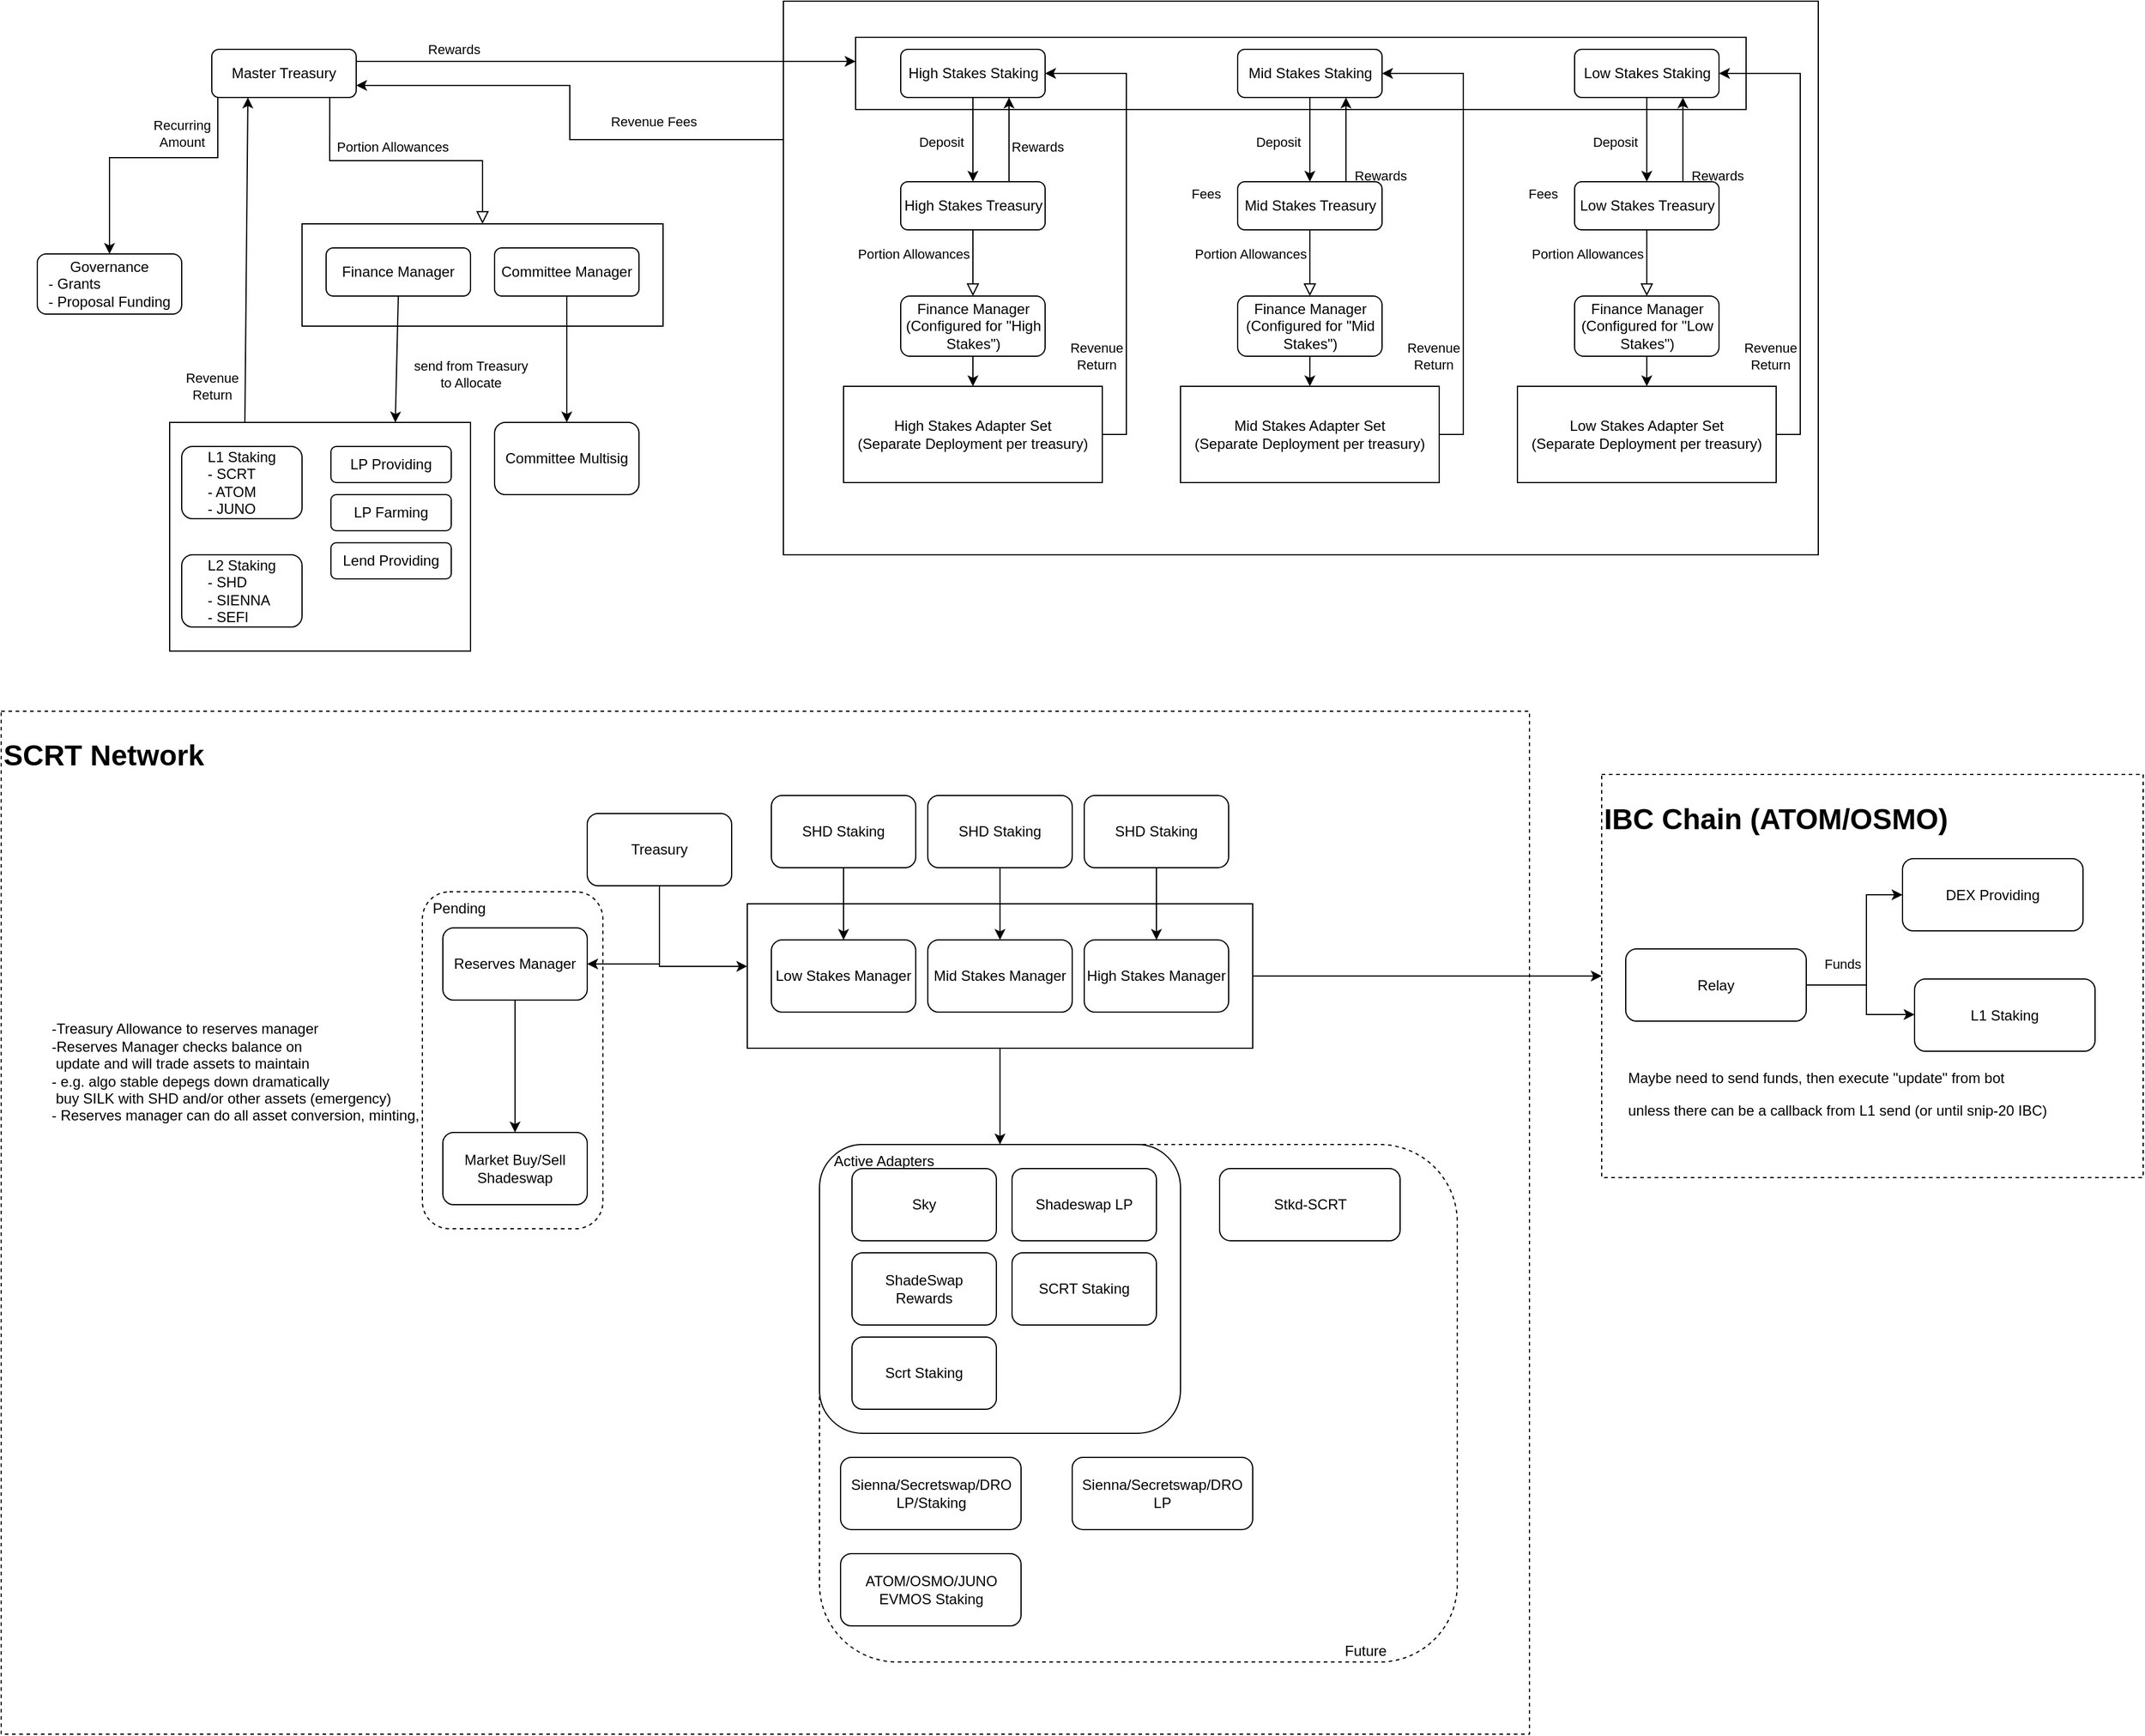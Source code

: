 <mxfile version="18.0.3" type="github">
  <diagram id="C5RBs43oDa-KdzZeNtuy" name="Page-1">
    <mxGraphModel dx="2370" dy="2451" grid="1" gridSize="10" guides="1" tooltips="1" connect="1" arrows="1" fold="1" page="1" pageScale="1" pageWidth="827" pageHeight="1169" math="0" shadow="0">
      <root>
        <mxCell id="WIyWlLk6GJQsqaUBKTNV-0" />
        <mxCell id="WIyWlLk6GJQsqaUBKTNV-1" parent="WIyWlLk6GJQsqaUBKTNV-0" />
        <mxCell id="gamc50u9EzoZNg_85G7x-43" value="&lt;h1&gt;SCRT Network&lt;/h1&gt;" style="rounded=0;whiteSpace=wrap;html=1;dashed=1;align=left;verticalAlign=top;" vertex="1" parent="WIyWlLk6GJQsqaUBKTNV-1">
          <mxGeometry x="40" y="470" width="1270" height="850" as="geometry" />
        </mxCell>
        <mxCell id="gamc50u9EzoZNg_85G7x-42" value="&amp;nbsp; Pending" style="rounded=1;whiteSpace=wrap;html=1;dashed=1;align=left;verticalAlign=top;" vertex="1" parent="WIyWlLk6GJQsqaUBKTNV-1">
          <mxGeometry x="390" y="620" width="150" height="280" as="geometry" />
        </mxCell>
        <mxCell id="gamc50u9EzoZNg_85G7x-52" style="edgeStyle=orthogonalEdgeStyle;rounded=0;orthogonalLoop=1;jettySize=auto;html=1;entryX=0;entryY=0.5;entryDx=0;entryDy=0;" edge="1" parent="WIyWlLk6GJQsqaUBKTNV-1" source="gamc50u9EzoZNg_85G7x-38" target="gamc50u9EzoZNg_85G7x-44">
          <mxGeometry relative="1" as="geometry" />
        </mxCell>
        <mxCell id="gamc50u9EzoZNg_85G7x-53" style="edgeStyle=orthogonalEdgeStyle;rounded=0;orthogonalLoop=1;jettySize=auto;html=1;entryX=0.5;entryY=0;entryDx=0;entryDy=0;" edge="1" parent="WIyWlLk6GJQsqaUBKTNV-1" source="gamc50u9EzoZNg_85G7x-38" target="gamc50u9EzoZNg_85G7x-13">
          <mxGeometry relative="1" as="geometry" />
        </mxCell>
        <mxCell id="gamc50u9EzoZNg_85G7x-38" value="" style="rounded=0;whiteSpace=wrap;html=1;" vertex="1" parent="WIyWlLk6GJQsqaUBKTNV-1">
          <mxGeometry x="660" y="630" width="420" height="120" as="geometry" />
        </mxCell>
        <mxCell id="gamc50u9EzoZNg_85G7x-32" value="Future&amp;nbsp; &amp;nbsp; &amp;nbsp; &amp;nbsp; &amp;nbsp; &amp;nbsp; &amp;nbsp; &amp;nbsp; &amp;nbsp;" style="rounded=1;whiteSpace=wrap;html=1;dashed=1;align=right;verticalAlign=bottom;" vertex="1" parent="WIyWlLk6GJQsqaUBKTNV-1">
          <mxGeometry x="720" y="830" width="530" height="430" as="geometry" />
        </mxCell>
        <mxCell id="gamc50u9EzoZNg_85G7x-13" value="&amp;nbsp; &amp;nbsp;Active Adapters" style="rounded=1;whiteSpace=wrap;html=1;align=left;verticalAlign=top;" vertex="1" parent="WIyWlLk6GJQsqaUBKTNV-1">
          <mxGeometry x="720" y="830" width="300" height="240" as="geometry" />
        </mxCell>
        <mxCell id="FIAD7fH9w6Ogacx7huTE-68" value="" style="rounded=0;whiteSpace=wrap;html=1;" parent="WIyWlLk6GJQsqaUBKTNV-1" vertex="1">
          <mxGeometry x="690" y="-120" width="860" height="460" as="geometry" />
        </mxCell>
        <mxCell id="FIAD7fH9w6Ogacx7huTE-91" value="" style="rounded=0;whiteSpace=wrap;html=1;" parent="WIyWlLk6GJQsqaUBKTNV-1" vertex="1">
          <mxGeometry x="750" y="-90" width="740" height="60" as="geometry" />
        </mxCell>
        <mxCell id="FIAD7fH9w6Ogacx7huTE-69" style="edgeStyle=orthogonalEdgeStyle;rounded=0;orthogonalLoop=1;jettySize=auto;html=1;exitX=0;exitY=0.25;exitDx=0;exitDy=0;entryX=1;entryY=0.75;entryDx=0;entryDy=0;" parent="WIyWlLk6GJQsqaUBKTNV-1" source="FIAD7fH9w6Ogacx7huTE-68" target="WIyWlLk6GJQsqaUBKTNV-3" edge="1">
          <mxGeometry relative="1" as="geometry" />
        </mxCell>
        <mxCell id="FIAD7fH9w6Ogacx7huTE-70" value="Revenue Fees" style="edgeLabel;html=1;align=center;verticalAlign=middle;resizable=0;points=[];" parent="FIAD7fH9w6Ogacx7huTE-69" vertex="1" connectable="0">
          <mxGeometry x="-0.486" y="-1" relative="1" as="geometry">
            <mxPoint x="-5" y="-14" as="offset" />
          </mxGeometry>
        </mxCell>
        <mxCell id="FIAD7fH9w6Ogacx7huTE-2" value="" style="rounded=0;whiteSpace=wrap;html=1;" parent="WIyWlLk6GJQsqaUBKTNV-1" vertex="1">
          <mxGeometry x="290" y="65" width="300" height="85" as="geometry" />
        </mxCell>
        <mxCell id="WIyWlLk6GJQsqaUBKTNV-2" value="" style="rounded=0;html=1;jettySize=auto;orthogonalLoop=1;fontSize=11;endArrow=block;endFill=0;endSize=8;strokeWidth=1;shadow=0;labelBackgroundColor=none;edgeStyle=orthogonalEdgeStyle;exitX=0.817;exitY=0.975;exitDx=0;exitDy=0;exitPerimeter=0;" parent="WIyWlLk6GJQsqaUBKTNV-1" source="WIyWlLk6GJQsqaUBKTNV-3" target="FIAD7fH9w6Ogacx7huTE-2" edge="1">
          <mxGeometry relative="1" as="geometry">
            <mxPoint x="160" y="60" as="targetPoint" />
          </mxGeometry>
        </mxCell>
        <mxCell id="FIAD7fH9w6Ogacx7huTE-3" value="Portion Allowances" style="edgeLabel;html=1;align=center;verticalAlign=middle;resizable=0;points=[];" parent="WIyWlLk6GJQsqaUBKTNV-2" vertex="1" connectable="0">
          <mxGeometry x="0.2" relative="1" as="geometry">
            <mxPoint x="-35" y="-12" as="offset" />
          </mxGeometry>
        </mxCell>
        <mxCell id="FIAD7fH9w6Ogacx7huTE-22" style="edgeStyle=orthogonalEdgeStyle;rounded=0;orthogonalLoop=1;jettySize=auto;html=1;exitX=0.25;exitY=1;exitDx=0;exitDy=0;entryX=0.5;entryY=0;entryDx=0;entryDy=0;" parent="WIyWlLk6GJQsqaUBKTNV-1" source="WIyWlLk6GJQsqaUBKTNV-3" target="FIAD7fH9w6Ogacx7huTE-11" edge="1">
          <mxGeometry relative="1" as="geometry">
            <mxPoint x="240" as="targetPoint" />
            <Array as="points">
              <mxPoint x="220" y="-40" />
              <mxPoint x="220" y="10" />
              <mxPoint x="130" y="10" />
            </Array>
          </mxGeometry>
        </mxCell>
        <mxCell id="FIAD7fH9w6Ogacx7huTE-23" value="Recurring&lt;br&gt;Amount" style="edgeLabel;html=1;align=center;verticalAlign=middle;resizable=0;points=[];" parent="FIAD7fH9w6Ogacx7huTE-22" vertex="1" connectable="0">
          <mxGeometry x="0.266" relative="1" as="geometry">
            <mxPoint x="50" y="-20" as="offset" />
          </mxGeometry>
        </mxCell>
        <mxCell id="FIAD7fH9w6Ogacx7huTE-89" style="edgeStyle=orthogonalEdgeStyle;rounded=0;orthogonalLoop=1;jettySize=auto;html=1;exitX=1;exitY=0.25;exitDx=0;exitDy=0;" parent="WIyWlLk6GJQsqaUBKTNV-1" source="WIyWlLk6GJQsqaUBKTNV-3" edge="1">
          <mxGeometry relative="1" as="geometry">
            <mxPoint x="750" y="-70" as="targetPoint" />
          </mxGeometry>
        </mxCell>
        <mxCell id="FIAD7fH9w6Ogacx7huTE-90" value="Rewards" style="edgeLabel;html=1;align=center;verticalAlign=middle;resizable=0;points=[];" parent="FIAD7fH9w6Ogacx7huTE-89" vertex="1" connectable="0">
          <mxGeometry x="-0.656" y="2" relative="1" as="geometry">
            <mxPoint x="9" y="-8" as="offset" />
          </mxGeometry>
        </mxCell>
        <mxCell id="WIyWlLk6GJQsqaUBKTNV-3" value="Master Treasury" style="rounded=1;whiteSpace=wrap;html=1;fontSize=12;glass=0;strokeWidth=1;shadow=0;" parent="WIyWlLk6GJQsqaUBKTNV-1" vertex="1">
          <mxGeometry x="215" y="-80" width="120" height="40" as="geometry" />
        </mxCell>
        <mxCell id="WIyWlLk6GJQsqaUBKTNV-7" value="Finance Manager" style="rounded=1;whiteSpace=wrap;html=1;fontSize=12;glass=0;strokeWidth=1;shadow=0;" parent="WIyWlLk6GJQsqaUBKTNV-1" vertex="1">
          <mxGeometry x="310" y="85" width="120" height="40" as="geometry" />
        </mxCell>
        <mxCell id="FIAD7fH9w6Ogacx7huTE-0" value="Committee Manager" style="rounded=1;whiteSpace=wrap;html=1;fontSize=12;glass=0;strokeWidth=1;shadow=0;" parent="WIyWlLk6GJQsqaUBKTNV-1" vertex="1">
          <mxGeometry x="450" y="85" width="120" height="40" as="geometry" />
        </mxCell>
        <mxCell id="FIAD7fH9w6Ogacx7huTE-4" value="Committee Multisig" style="rounded=1;whiteSpace=wrap;html=1;" parent="WIyWlLk6GJQsqaUBKTNV-1" vertex="1">
          <mxGeometry x="450" y="230" width="120" height="60" as="geometry" />
        </mxCell>
        <mxCell id="FIAD7fH9w6Ogacx7huTE-6" value="" style="endArrow=classic;html=1;rounded=0;exitX=0.5;exitY=1;exitDx=0;exitDy=0;entryX=0.5;entryY=0;entryDx=0;entryDy=0;" parent="WIyWlLk6GJQsqaUBKTNV-1" source="FIAD7fH9w6Ogacx7huTE-0" target="FIAD7fH9w6Ogacx7huTE-4" edge="1">
          <mxGeometry width="50" height="50" relative="1" as="geometry">
            <mxPoint x="376" y="260" as="sourcePoint" />
            <mxPoint x="426" y="210" as="targetPoint" />
          </mxGeometry>
        </mxCell>
        <mxCell id="FIAD7fH9w6Ogacx7huTE-11" value="Governance&lt;br&gt;&lt;div style=&quot;text-align: left&quot;&gt;&lt;span&gt;- Grants&lt;/span&gt;&lt;/div&gt;&lt;div style=&quot;text-align: left&quot;&gt;&lt;span&gt;- Proposal Funding&lt;/span&gt;&lt;/div&gt;" style="rounded=1;whiteSpace=wrap;html=1;fontSize=12;glass=0;strokeWidth=1;shadow=0;" parent="WIyWlLk6GJQsqaUBKTNV-1" vertex="1">
          <mxGeometry x="70" y="90" width="120" height="50" as="geometry" />
        </mxCell>
        <mxCell id="FIAD7fH9w6Ogacx7huTE-15" value="" style="rounded=0;whiteSpace=wrap;html=1;align=left;" parent="WIyWlLk6GJQsqaUBKTNV-1" vertex="1">
          <mxGeometry x="180" y="230" width="250" height="190" as="geometry" />
        </mxCell>
        <mxCell id="FIAD7fH9w6Ogacx7huTE-16" value="L1 Staking&lt;br&gt;&lt;div style=&quot;text-align: left&quot;&gt;&lt;span&gt;- SCRT&lt;/span&gt;&lt;/div&gt;&lt;div style=&quot;text-align: left&quot;&gt;&lt;span&gt;- ATOM&lt;/span&gt;&lt;/div&gt;&lt;div style=&quot;text-align: left&quot;&gt;&lt;span&gt;- JUNO&lt;/span&gt;&lt;/div&gt;" style="rounded=1;whiteSpace=wrap;html=1;" parent="WIyWlLk6GJQsqaUBKTNV-1" vertex="1">
          <mxGeometry x="190" y="250" width="100" height="60" as="geometry" />
        </mxCell>
        <mxCell id="FIAD7fH9w6Ogacx7huTE-17" value="LP Providing" style="rounded=1;whiteSpace=wrap;html=1;" parent="WIyWlLk6GJQsqaUBKTNV-1" vertex="1">
          <mxGeometry x="314" y="250" width="100" height="30" as="geometry" />
        </mxCell>
        <mxCell id="FIAD7fH9w6Ogacx7huTE-18" value="LP Farming" style="rounded=1;whiteSpace=wrap;html=1;" parent="WIyWlLk6GJQsqaUBKTNV-1" vertex="1">
          <mxGeometry x="314" y="290" width="100" height="30" as="geometry" />
        </mxCell>
        <mxCell id="FIAD7fH9w6Ogacx7huTE-19" value="L2 Staking&lt;br&gt;&lt;div style=&quot;text-align: left&quot;&gt;&lt;span&gt;- SHD&lt;/span&gt;&lt;/div&gt;&lt;div style=&quot;text-align: left&quot;&gt;&lt;span&gt;- SIENNA&lt;/span&gt;&lt;/div&gt;&lt;div style=&quot;text-align: left&quot;&gt;&lt;span&gt;- SEFI&lt;/span&gt;&lt;/div&gt;" style="rounded=1;whiteSpace=wrap;html=1;" parent="WIyWlLk6GJQsqaUBKTNV-1" vertex="1">
          <mxGeometry x="190" y="340" width="100" height="60" as="geometry" />
        </mxCell>
        <mxCell id="FIAD7fH9w6Ogacx7huTE-20" value="Lend Providing" style="rounded=1;whiteSpace=wrap;html=1;" parent="WIyWlLk6GJQsqaUBKTNV-1" vertex="1">
          <mxGeometry x="314" y="330" width="100" height="30" as="geometry" />
        </mxCell>
        <mxCell id="FIAD7fH9w6Ogacx7huTE-21" value="" style="endArrow=classic;html=1;rounded=0;entryX=0.75;entryY=0;entryDx=0;entryDy=0;exitX=0.5;exitY=1;exitDx=0;exitDy=0;" parent="WIyWlLk6GJQsqaUBKTNV-1" source="WIyWlLk6GJQsqaUBKTNV-7" target="FIAD7fH9w6Ogacx7huTE-15" edge="1">
          <mxGeometry width="50" height="50" relative="1" as="geometry">
            <mxPoint x="280" y="220" as="sourcePoint" />
            <mxPoint x="430" y="230" as="targetPoint" />
          </mxGeometry>
        </mxCell>
        <mxCell id="FIAD7fH9w6Ogacx7huTE-49" value="send from Treasury&lt;br&gt;to Allocate" style="edgeLabel;html=1;align=center;verticalAlign=middle;resizable=0;points=[];" parent="FIAD7fH9w6Ogacx7huTE-21" vertex="1" connectable="0">
          <mxGeometry x="0.465" y="5" relative="1" as="geometry">
            <mxPoint x="57" y="-12" as="offset" />
          </mxGeometry>
        </mxCell>
        <mxCell id="FIAD7fH9w6Ogacx7huTE-25" value="" style="rounded=0;html=1;jettySize=auto;orthogonalLoop=1;fontSize=11;endArrow=block;endFill=0;endSize=8;strokeWidth=1;shadow=0;labelBackgroundColor=none;edgeStyle=orthogonalEdgeStyle;entryX=0.5;entryY=0;entryDx=0;entryDy=0;" parent="WIyWlLk6GJQsqaUBKTNV-1" source="FIAD7fH9w6Ogacx7huTE-29" target="FIAD7fH9w6Ogacx7huTE-30" edge="1">
          <mxGeometry relative="1" as="geometry">
            <mxPoint x="847.5" y="180" as="targetPoint" />
          </mxGeometry>
        </mxCell>
        <mxCell id="FIAD7fH9w6Ogacx7huTE-26" value="Portion Allowances" style="edgeLabel;html=1;align=center;verticalAlign=middle;resizable=0;points=[];" parent="FIAD7fH9w6Ogacx7huTE-25" vertex="1" connectable="0">
          <mxGeometry x="0.2" relative="1" as="geometry">
            <mxPoint x="-50" y="-13" as="offset" />
          </mxGeometry>
        </mxCell>
        <mxCell id="FIAD7fH9w6Ogacx7huTE-51" style="edgeStyle=orthogonalEdgeStyle;rounded=0;orthogonalLoop=1;jettySize=auto;html=1;exitX=0.75;exitY=0;exitDx=0;exitDy=0;entryX=0.75;entryY=1;entryDx=0;entryDy=0;" parent="WIyWlLk6GJQsqaUBKTNV-1" source="FIAD7fH9w6Ogacx7huTE-29" target="FIAD7fH9w6Ogacx7huTE-42" edge="1">
          <mxGeometry relative="1" as="geometry">
            <mxPoint x="970" y="70" as="targetPoint" />
            <Array as="points">
              <mxPoint x="878" y="70" />
            </Array>
          </mxGeometry>
        </mxCell>
        <mxCell id="FIAD7fH9w6Ogacx7huTE-52" value="Rewards" style="edgeLabel;html=1;align=center;verticalAlign=middle;resizable=0;points=[];" parent="FIAD7fH9w6Ogacx7huTE-51" vertex="1" connectable="0">
          <mxGeometry x="0.329" y="2" relative="1" as="geometry">
            <mxPoint x="25" y="-10" as="offset" />
          </mxGeometry>
        </mxCell>
        <mxCell id="FIAD7fH9w6Ogacx7huTE-29" value="High Stakes Treasury" style="rounded=1;whiteSpace=wrap;html=1;fontSize=12;glass=0;strokeWidth=1;shadow=0;" parent="WIyWlLk6GJQsqaUBKTNV-1" vertex="1">
          <mxGeometry x="787.5" y="30" width="120" height="40" as="geometry" />
        </mxCell>
        <mxCell id="FIAD7fH9w6Ogacx7huTE-30" value="Finance Manager&lt;br&gt;(Configured for &quot;High Stakes&quot;)" style="rounded=1;whiteSpace=wrap;html=1;fontSize=12;glass=0;strokeWidth=1;shadow=0;" parent="WIyWlLk6GJQsqaUBKTNV-1" vertex="1">
          <mxGeometry x="787.5" y="125" width="120" height="50" as="geometry" />
        </mxCell>
        <mxCell id="FIAD7fH9w6Ogacx7huTE-71" style="edgeStyle=orthogonalEdgeStyle;rounded=0;orthogonalLoop=1;jettySize=auto;html=1;exitX=1;exitY=0.5;exitDx=0;exitDy=0;entryX=1;entryY=0.5;entryDx=0;entryDy=0;" parent="WIyWlLk6GJQsqaUBKTNV-1" source="FIAD7fH9w6Ogacx7huTE-35" target="FIAD7fH9w6Ogacx7huTE-42" edge="1">
          <mxGeometry relative="1" as="geometry" />
        </mxCell>
        <mxCell id="FIAD7fH9w6Ogacx7huTE-72" value="Revenue&lt;br&gt;Return" style="edgeLabel;html=1;align=center;verticalAlign=middle;resizable=0;points=[];" parent="FIAD7fH9w6Ogacx7huTE-71" vertex="1" connectable="0">
          <mxGeometry x="0.006" y="-1" relative="1" as="geometry">
            <mxPoint x="-26" y="110" as="offset" />
          </mxGeometry>
        </mxCell>
        <mxCell id="FIAD7fH9w6Ogacx7huTE-35" value="High Stakes Adapter Set &lt;br&gt;(Separate Deployment per treasury)" style="rounded=0;whiteSpace=wrap;html=1;align=center;" parent="WIyWlLk6GJQsqaUBKTNV-1" vertex="1">
          <mxGeometry x="740" y="200" width="215" height="80" as="geometry" />
        </mxCell>
        <mxCell id="FIAD7fH9w6Ogacx7huTE-41" value="" style="endArrow=classic;html=1;rounded=0;entryX=0.5;entryY=0;entryDx=0;entryDy=0;exitX=0.5;exitY=1;exitDx=0;exitDy=0;" parent="WIyWlLk6GJQsqaUBKTNV-1" source="FIAD7fH9w6Ogacx7huTE-30" target="FIAD7fH9w6Ogacx7huTE-35" edge="1">
          <mxGeometry width="50" height="50" relative="1" as="geometry">
            <mxPoint x="737.5" y="330" as="sourcePoint" />
            <mxPoint x="887.5" y="340" as="targetPoint" />
          </mxGeometry>
        </mxCell>
        <mxCell id="FIAD7fH9w6Ogacx7huTE-42" value="High Stakes Staking" style="rounded=1;whiteSpace=wrap;html=1;fontSize=12;glass=0;strokeWidth=1;shadow=0;" parent="WIyWlLk6GJQsqaUBKTNV-1" vertex="1">
          <mxGeometry x="787.5" y="-80" width="120" height="40" as="geometry" />
        </mxCell>
        <mxCell id="FIAD7fH9w6Ogacx7huTE-43" value="" style="endArrow=classic;html=1;rounded=0;exitX=0.5;exitY=1;exitDx=0;exitDy=0;entryX=0.5;entryY=0;entryDx=0;entryDy=0;" parent="WIyWlLk6GJQsqaUBKTNV-1" source="FIAD7fH9w6Ogacx7huTE-42" target="FIAD7fH9w6Ogacx7huTE-29" edge="1">
          <mxGeometry width="50" height="50" relative="1" as="geometry">
            <mxPoint x="727.5" y="230" as="sourcePoint" />
            <mxPoint x="777.5" y="180" as="targetPoint" />
          </mxGeometry>
        </mxCell>
        <mxCell id="FIAD7fH9w6Ogacx7huTE-53" value="Deposit" style="edgeLabel;html=1;align=center;verticalAlign=middle;resizable=0;points=[];" parent="FIAD7fH9w6Ogacx7huTE-43" vertex="1" connectable="0">
          <mxGeometry x="-0.35" y="1" relative="1" as="geometry">
            <mxPoint x="-28" y="14" as="offset" />
          </mxGeometry>
        </mxCell>
        <mxCell id="FIAD7fH9w6Ogacx7huTE-47" value="" style="endArrow=classic;html=1;rounded=0;exitX=0.25;exitY=0;exitDx=0;exitDy=0;entryX=0.25;entryY=1;entryDx=0;entryDy=0;" parent="WIyWlLk6GJQsqaUBKTNV-1" source="FIAD7fH9w6Ogacx7huTE-15" target="WIyWlLk6GJQsqaUBKTNV-3" edge="1">
          <mxGeometry width="50" height="50" relative="1" as="geometry">
            <mxPoint x="670" y="270" as="sourcePoint" />
            <mxPoint x="720" y="220" as="targetPoint" />
          </mxGeometry>
        </mxCell>
        <mxCell id="FIAD7fH9w6Ogacx7huTE-48" value="Revenue&lt;br&gt;Return" style="edgeLabel;html=1;align=center;verticalAlign=middle;resizable=0;points=[];" parent="FIAD7fH9w6Ogacx7huTE-47" vertex="1" connectable="0">
          <mxGeometry x="-0.185" y="1" relative="1" as="geometry">
            <mxPoint x="-28" y="80" as="offset" />
          </mxGeometry>
        </mxCell>
        <mxCell id="FIAD7fH9w6Ogacx7huTE-56" value="" style="rounded=0;html=1;jettySize=auto;orthogonalLoop=1;fontSize=11;endArrow=block;endFill=0;endSize=8;strokeWidth=1;shadow=0;labelBackgroundColor=none;edgeStyle=orthogonalEdgeStyle;entryX=0.5;entryY=0;entryDx=0;entryDy=0;" parent="WIyWlLk6GJQsqaUBKTNV-1" source="FIAD7fH9w6Ogacx7huTE-61" target="FIAD7fH9w6Ogacx7huTE-62" edge="1">
          <mxGeometry relative="1" as="geometry">
            <mxPoint x="1127.5" y="180" as="targetPoint" />
          </mxGeometry>
        </mxCell>
        <mxCell id="FIAD7fH9w6Ogacx7huTE-57" value="Portion Allowances" style="edgeLabel;html=1;align=center;verticalAlign=middle;resizable=0;points=[];" parent="FIAD7fH9w6Ogacx7huTE-56" vertex="1" connectable="0">
          <mxGeometry x="0.2" relative="1" as="geometry">
            <mxPoint x="-50" y="-13" as="offset" />
          </mxGeometry>
        </mxCell>
        <mxCell id="FIAD7fH9w6Ogacx7huTE-58" style="edgeStyle=orthogonalEdgeStyle;rounded=0;orthogonalLoop=1;jettySize=auto;html=1;exitX=0.75;exitY=0;exitDx=0;exitDy=0;entryX=0.75;entryY=1;entryDx=0;entryDy=0;" parent="WIyWlLk6GJQsqaUBKTNV-1" source="FIAD7fH9w6Ogacx7huTE-61" target="FIAD7fH9w6Ogacx7huTE-65" edge="1">
          <mxGeometry relative="1" as="geometry">
            <mxPoint x="1250" y="70" as="targetPoint" />
            <Array as="points">
              <mxPoint x="1158" y="70" />
            </Array>
          </mxGeometry>
        </mxCell>
        <mxCell id="FIAD7fH9w6Ogacx7huTE-59" value="Rewards" style="edgeLabel;html=1;align=center;verticalAlign=middle;resizable=0;points=[];" parent="FIAD7fH9w6Ogacx7huTE-58" vertex="1" connectable="0">
          <mxGeometry x="0.329" y="2" relative="1" as="geometry">
            <mxPoint x="30" y="14" as="offset" />
          </mxGeometry>
        </mxCell>
        <mxCell id="FIAD7fH9w6Ogacx7huTE-60" value="Fees" style="edgeLabel;html=1;align=center;verticalAlign=middle;resizable=0;points=[];" parent="WIyWlLk6GJQsqaUBKTNV-1" vertex="1" connectable="0">
          <mxGeometry x="1040.5" y="40" as="geometry" />
        </mxCell>
        <mxCell id="FIAD7fH9w6Ogacx7huTE-61" value="Mid Stakes Treasury" style="rounded=1;whiteSpace=wrap;html=1;fontSize=12;glass=0;strokeWidth=1;shadow=0;" parent="WIyWlLk6GJQsqaUBKTNV-1" vertex="1">
          <mxGeometry x="1067.5" y="30" width="120" height="40" as="geometry" />
        </mxCell>
        <mxCell id="FIAD7fH9w6Ogacx7huTE-62" value="Finance Manager&lt;br&gt;(Configured for &quot;Mid Stakes&quot;)" style="rounded=1;whiteSpace=wrap;html=1;fontSize=12;glass=0;strokeWidth=1;shadow=0;" parent="WIyWlLk6GJQsqaUBKTNV-1" vertex="1">
          <mxGeometry x="1067.5" y="125" width="120" height="50" as="geometry" />
        </mxCell>
        <mxCell id="FIAD7fH9w6Ogacx7huTE-73" style="edgeStyle=orthogonalEdgeStyle;rounded=0;orthogonalLoop=1;jettySize=auto;html=1;exitX=1;exitY=0.5;exitDx=0;exitDy=0;entryX=1;entryY=0.5;entryDx=0;entryDy=0;" parent="WIyWlLk6GJQsqaUBKTNV-1" source="FIAD7fH9w6Ogacx7huTE-63" target="FIAD7fH9w6Ogacx7huTE-65" edge="1">
          <mxGeometry relative="1" as="geometry" />
        </mxCell>
        <mxCell id="FIAD7fH9w6Ogacx7huTE-74" value="Revenue&lt;br&gt;Return" style="edgeLabel;html=1;align=center;verticalAlign=middle;resizable=0;points=[];" parent="FIAD7fH9w6Ogacx7huTE-73" vertex="1" connectable="0">
          <mxGeometry x="-0.582" y="-4" relative="1" as="geometry">
            <mxPoint x="-29" y="-4" as="offset" />
          </mxGeometry>
        </mxCell>
        <mxCell id="FIAD7fH9w6Ogacx7huTE-63" value="Mid Stakes Adapter Set &lt;br&gt;(Separate Deployment per treasury)" style="rounded=0;whiteSpace=wrap;html=1;align=center;" parent="WIyWlLk6GJQsqaUBKTNV-1" vertex="1">
          <mxGeometry x="1020" y="200" width="215" height="80" as="geometry" />
        </mxCell>
        <mxCell id="FIAD7fH9w6Ogacx7huTE-64" value="" style="endArrow=classic;html=1;rounded=0;entryX=0.5;entryY=0;entryDx=0;entryDy=0;exitX=0.5;exitY=1;exitDx=0;exitDy=0;" parent="WIyWlLk6GJQsqaUBKTNV-1" source="FIAD7fH9w6Ogacx7huTE-62" target="FIAD7fH9w6Ogacx7huTE-63" edge="1">
          <mxGeometry width="50" height="50" relative="1" as="geometry">
            <mxPoint x="1017.5" y="330" as="sourcePoint" />
            <mxPoint x="1167.5" y="340" as="targetPoint" />
          </mxGeometry>
        </mxCell>
        <mxCell id="FIAD7fH9w6Ogacx7huTE-65" value="Mid Stakes Staking" style="rounded=1;whiteSpace=wrap;html=1;fontSize=12;glass=0;strokeWidth=1;shadow=0;" parent="WIyWlLk6GJQsqaUBKTNV-1" vertex="1">
          <mxGeometry x="1067.5" y="-80" width="120" height="40" as="geometry" />
        </mxCell>
        <mxCell id="FIAD7fH9w6Ogacx7huTE-66" value="" style="endArrow=classic;html=1;rounded=0;exitX=0.5;exitY=1;exitDx=0;exitDy=0;entryX=0.5;entryY=0;entryDx=0;entryDy=0;" parent="WIyWlLk6GJQsqaUBKTNV-1" source="FIAD7fH9w6Ogacx7huTE-65" target="FIAD7fH9w6Ogacx7huTE-61" edge="1">
          <mxGeometry width="50" height="50" relative="1" as="geometry">
            <mxPoint x="1007.5" y="230" as="sourcePoint" />
            <mxPoint x="1057.5" y="180" as="targetPoint" />
          </mxGeometry>
        </mxCell>
        <mxCell id="FIAD7fH9w6Ogacx7huTE-67" value="Deposit" style="edgeLabel;html=1;align=center;verticalAlign=middle;resizable=0;points=[];" parent="FIAD7fH9w6Ogacx7huTE-66" vertex="1" connectable="0">
          <mxGeometry x="-0.35" y="1" relative="1" as="geometry">
            <mxPoint x="-28" y="14" as="offset" />
          </mxGeometry>
        </mxCell>
        <mxCell id="FIAD7fH9w6Ogacx7huTE-75" value="" style="rounded=0;html=1;jettySize=auto;orthogonalLoop=1;fontSize=11;endArrow=block;endFill=0;endSize=8;strokeWidth=1;shadow=0;labelBackgroundColor=none;edgeStyle=orthogonalEdgeStyle;entryX=0.5;entryY=0;entryDx=0;entryDy=0;" parent="WIyWlLk6GJQsqaUBKTNV-1" source="FIAD7fH9w6Ogacx7huTE-80" target="FIAD7fH9w6Ogacx7huTE-81" edge="1">
          <mxGeometry relative="1" as="geometry">
            <mxPoint x="1407.5" y="180" as="targetPoint" />
          </mxGeometry>
        </mxCell>
        <mxCell id="FIAD7fH9w6Ogacx7huTE-76" value="Portion Allowances" style="edgeLabel;html=1;align=center;verticalAlign=middle;resizable=0;points=[];" parent="FIAD7fH9w6Ogacx7huTE-75" vertex="1" connectable="0">
          <mxGeometry x="0.2" relative="1" as="geometry">
            <mxPoint x="-50" y="-13" as="offset" />
          </mxGeometry>
        </mxCell>
        <mxCell id="FIAD7fH9w6Ogacx7huTE-77" style="edgeStyle=orthogonalEdgeStyle;rounded=0;orthogonalLoop=1;jettySize=auto;html=1;exitX=0.75;exitY=0;exitDx=0;exitDy=0;entryX=0.75;entryY=1;entryDx=0;entryDy=0;" parent="WIyWlLk6GJQsqaUBKTNV-1" source="FIAD7fH9w6Ogacx7huTE-80" target="FIAD7fH9w6Ogacx7huTE-86" edge="1">
          <mxGeometry relative="1" as="geometry">
            <mxPoint x="1530" y="70" as="targetPoint" />
            <Array as="points">
              <mxPoint x="1438" y="70" />
            </Array>
          </mxGeometry>
        </mxCell>
        <mxCell id="FIAD7fH9w6Ogacx7huTE-78" value="Rewards" style="edgeLabel;html=1;align=center;verticalAlign=middle;resizable=0;points=[];" parent="FIAD7fH9w6Ogacx7huTE-77" vertex="1" connectable="0">
          <mxGeometry x="0.329" y="2" relative="1" as="geometry">
            <mxPoint x="30" y="14" as="offset" />
          </mxGeometry>
        </mxCell>
        <mxCell id="FIAD7fH9w6Ogacx7huTE-79" value="Fees" style="edgeLabel;html=1;align=center;verticalAlign=middle;resizable=0;points=[];" parent="WIyWlLk6GJQsqaUBKTNV-1" vertex="1" connectable="0">
          <mxGeometry x="1320.5" y="40" as="geometry" />
        </mxCell>
        <mxCell id="FIAD7fH9w6Ogacx7huTE-80" value="Low Stakes Treasury" style="rounded=1;whiteSpace=wrap;html=1;fontSize=12;glass=0;strokeWidth=1;shadow=0;" parent="WIyWlLk6GJQsqaUBKTNV-1" vertex="1">
          <mxGeometry x="1347.5" y="30" width="120" height="40" as="geometry" />
        </mxCell>
        <mxCell id="FIAD7fH9w6Ogacx7huTE-81" value="Finance Manager&lt;br&gt;(Configured for &quot;Low Stakes&quot;)" style="rounded=1;whiteSpace=wrap;html=1;fontSize=12;glass=0;strokeWidth=1;shadow=0;" parent="WIyWlLk6GJQsqaUBKTNV-1" vertex="1">
          <mxGeometry x="1347.5" y="125" width="120" height="50" as="geometry" />
        </mxCell>
        <mxCell id="FIAD7fH9w6Ogacx7huTE-82" style="edgeStyle=orthogonalEdgeStyle;rounded=0;orthogonalLoop=1;jettySize=auto;html=1;exitX=1;exitY=0.5;exitDx=0;exitDy=0;entryX=1;entryY=0.5;entryDx=0;entryDy=0;" parent="WIyWlLk6GJQsqaUBKTNV-1" source="FIAD7fH9w6Ogacx7huTE-84" target="FIAD7fH9w6Ogacx7huTE-86" edge="1">
          <mxGeometry relative="1" as="geometry" />
        </mxCell>
        <mxCell id="FIAD7fH9w6Ogacx7huTE-83" value="Revenue&lt;br&gt;Return" style="edgeLabel;html=1;align=center;verticalAlign=middle;resizable=0;points=[];" parent="FIAD7fH9w6Ogacx7huTE-82" vertex="1" connectable="0">
          <mxGeometry x="-0.582" y="-4" relative="1" as="geometry">
            <mxPoint x="-29" y="-4" as="offset" />
          </mxGeometry>
        </mxCell>
        <mxCell id="FIAD7fH9w6Ogacx7huTE-84" value="Low Stakes Adapter Set &lt;br&gt;(Separate Deployment per treasury)" style="rounded=0;whiteSpace=wrap;html=1;align=center;" parent="WIyWlLk6GJQsqaUBKTNV-1" vertex="1">
          <mxGeometry x="1300" y="200" width="215" height="80" as="geometry" />
        </mxCell>
        <mxCell id="FIAD7fH9w6Ogacx7huTE-85" value="" style="endArrow=classic;html=1;rounded=0;entryX=0.5;entryY=0;entryDx=0;entryDy=0;exitX=0.5;exitY=1;exitDx=0;exitDy=0;" parent="WIyWlLk6GJQsqaUBKTNV-1" source="FIAD7fH9w6Ogacx7huTE-81" target="FIAD7fH9w6Ogacx7huTE-84" edge="1">
          <mxGeometry width="50" height="50" relative="1" as="geometry">
            <mxPoint x="1297.5" y="330" as="sourcePoint" />
            <mxPoint x="1447.5" y="340" as="targetPoint" />
          </mxGeometry>
        </mxCell>
        <mxCell id="FIAD7fH9w6Ogacx7huTE-86" value="Low Stakes Staking" style="rounded=1;whiteSpace=wrap;html=1;fontSize=12;glass=0;strokeWidth=1;shadow=0;" parent="WIyWlLk6GJQsqaUBKTNV-1" vertex="1">
          <mxGeometry x="1347.5" y="-80" width="120" height="40" as="geometry" />
        </mxCell>
        <mxCell id="FIAD7fH9w6Ogacx7huTE-87" value="" style="endArrow=classic;html=1;rounded=0;exitX=0.5;exitY=1;exitDx=0;exitDy=0;entryX=0.5;entryY=0;entryDx=0;entryDy=0;" parent="WIyWlLk6GJQsqaUBKTNV-1" source="FIAD7fH9w6Ogacx7huTE-86" target="FIAD7fH9w6Ogacx7huTE-80" edge="1">
          <mxGeometry width="50" height="50" relative="1" as="geometry">
            <mxPoint x="1287.5" y="230" as="sourcePoint" />
            <mxPoint x="1337.5" y="180" as="targetPoint" />
          </mxGeometry>
        </mxCell>
        <mxCell id="FIAD7fH9w6Ogacx7huTE-88" value="Deposit" style="edgeLabel;html=1;align=center;verticalAlign=middle;resizable=0;points=[];" parent="FIAD7fH9w6Ogacx7huTE-87" vertex="1" connectable="0">
          <mxGeometry x="-0.35" y="1" relative="1" as="geometry">
            <mxPoint x="-28" y="14" as="offset" />
          </mxGeometry>
        </mxCell>
        <mxCell id="gamc50u9EzoZNg_85G7x-7" style="edgeStyle=orthogonalEdgeStyle;rounded=0;orthogonalLoop=1;jettySize=auto;html=1;startArrow=none;" edge="1" parent="WIyWlLk6GJQsqaUBKTNV-1" source="gamc50u9EzoZNg_85G7x-38" target="gamc50u9EzoZNg_85G7x-1">
          <mxGeometry relative="1" as="geometry">
            <Array as="points">
              <mxPoint x="690" y="640" />
            </Array>
          </mxGeometry>
        </mxCell>
        <mxCell id="gamc50u9EzoZNg_85G7x-11" style="edgeStyle=orthogonalEdgeStyle;rounded=0;orthogonalLoop=1;jettySize=auto;html=1;exitX=0.5;exitY=1;exitDx=0;exitDy=0;entryX=1;entryY=0.5;entryDx=0;entryDy=0;" edge="1" parent="WIyWlLk6GJQsqaUBKTNV-1" source="gamc50u9EzoZNg_85G7x-0" target="gamc50u9EzoZNg_85G7x-2">
          <mxGeometry relative="1" as="geometry">
            <mxPoint x="230" y="620" as="targetPoint" />
            <Array as="points">
              <mxPoint x="587" y="680" />
            </Array>
          </mxGeometry>
        </mxCell>
        <mxCell id="gamc50u9EzoZNg_85G7x-40" style="edgeStyle=orthogonalEdgeStyle;rounded=0;orthogonalLoop=1;jettySize=auto;html=1;entryX=0;entryY=0.433;entryDx=0;entryDy=0;entryPerimeter=0;exitX=0.5;exitY=1;exitDx=0;exitDy=0;" edge="1" parent="WIyWlLk6GJQsqaUBKTNV-1" source="gamc50u9EzoZNg_85G7x-0" target="gamc50u9EzoZNg_85G7x-38">
          <mxGeometry relative="1" as="geometry" />
        </mxCell>
        <mxCell id="gamc50u9EzoZNg_85G7x-0" value="Treasury" style="rounded=1;whiteSpace=wrap;html=1;" vertex="1" parent="WIyWlLk6GJQsqaUBKTNV-1">
          <mxGeometry x="527" y="555" width="120" height="60" as="geometry" />
        </mxCell>
        <mxCell id="gamc50u9EzoZNg_85G7x-1" value="Low Stakes Manager" style="rounded=1;whiteSpace=wrap;html=1;" vertex="1" parent="WIyWlLk6GJQsqaUBKTNV-1">
          <mxGeometry x="680" y="660" width="120" height="60" as="geometry" />
        </mxCell>
        <mxCell id="gamc50u9EzoZNg_85G7x-20" style="edgeStyle=orthogonalEdgeStyle;rounded=0;orthogonalLoop=1;jettySize=auto;html=1;entryX=0.5;entryY=0;entryDx=0;entryDy=0;" edge="1" parent="WIyWlLk6GJQsqaUBKTNV-1" source="gamc50u9EzoZNg_85G7x-2" target="gamc50u9EzoZNg_85G7x-16">
          <mxGeometry relative="1" as="geometry" />
        </mxCell>
        <mxCell id="gamc50u9EzoZNg_85G7x-2" value="Reserves Manager" style="rounded=1;whiteSpace=wrap;html=1;" vertex="1" parent="WIyWlLk6GJQsqaUBKTNV-1">
          <mxGeometry x="407" y="650" width="120" height="60" as="geometry" />
        </mxCell>
        <mxCell id="gamc50u9EzoZNg_85G7x-3" value="Sky" style="rounded=1;whiteSpace=wrap;html=1;" vertex="1" parent="WIyWlLk6GJQsqaUBKTNV-1">
          <mxGeometry x="747" y="850" width="120" height="60" as="geometry" />
        </mxCell>
        <mxCell id="gamc50u9EzoZNg_85G7x-4" value="Shadeswap LP" style="rounded=1;whiteSpace=wrap;html=1;" vertex="1" parent="WIyWlLk6GJQsqaUBKTNV-1">
          <mxGeometry x="880" y="850" width="120" height="60" as="geometry" />
        </mxCell>
        <mxCell id="gamc50u9EzoZNg_85G7x-6" style="edgeStyle=orthogonalEdgeStyle;rounded=0;orthogonalLoop=1;jettySize=auto;html=1;exitX=0.5;exitY=1;exitDx=0;exitDy=0;" edge="1" parent="WIyWlLk6GJQsqaUBKTNV-1" source="gamc50u9EzoZNg_85G7x-5" target="gamc50u9EzoZNg_85G7x-1">
          <mxGeometry relative="1" as="geometry">
            <Array as="points" />
          </mxGeometry>
        </mxCell>
        <mxCell id="gamc50u9EzoZNg_85G7x-5" value="SHD Staking" style="rounded=1;whiteSpace=wrap;html=1;" vertex="1" parent="WIyWlLk6GJQsqaUBKTNV-1">
          <mxGeometry x="680" y="540" width="120" height="60" as="geometry" />
        </mxCell>
        <mxCell id="gamc50u9EzoZNg_85G7x-9" value="ShadeSwap &lt;br&gt;Rewards" style="rounded=1;whiteSpace=wrap;html=1;" vertex="1" parent="WIyWlLk6GJQsqaUBKTNV-1">
          <mxGeometry x="747" y="920" width="120" height="60" as="geometry" />
        </mxCell>
        <mxCell id="gamc50u9EzoZNg_85G7x-10" value="SCRT Staking" style="rounded=1;whiteSpace=wrap;html=1;" vertex="1" parent="WIyWlLk6GJQsqaUBKTNV-1">
          <mxGeometry x="880" y="920" width="120" height="60" as="geometry" />
        </mxCell>
        <mxCell id="gamc50u9EzoZNg_85G7x-16" value="Market Buy/Sell Shadeswap" style="rounded=1;whiteSpace=wrap;html=1;" vertex="1" parent="WIyWlLk6GJQsqaUBKTNV-1">
          <mxGeometry x="407" y="820" width="120" height="60" as="geometry" />
        </mxCell>
        <mxCell id="gamc50u9EzoZNg_85G7x-21" value="&lt;div style=&quot;&quot;&gt;&lt;span style=&quot;background-color: initial;&quot;&gt;-Treasury Allowance to reserves manager&lt;/span&gt;&lt;/div&gt;&lt;div style=&quot;&quot;&gt;&lt;span style=&quot;background-color: initial;&quot;&gt;-Reserves Manager checks balance on&amp;nbsp;&lt;/span&gt;&lt;/div&gt;&lt;div style=&quot;&quot;&gt;&lt;span style=&quot;background-color: initial;&quot;&gt;&lt;span style=&quot;white-space: pre;&quot;&gt;	&lt;/span&gt;update and will trade assets to maintain&lt;/span&gt;&lt;/div&gt;&lt;div style=&quot;&quot;&gt;&lt;span style=&quot;background-color: initial;&quot;&gt;- e.g. algo stable depegs down dramatically&lt;/span&gt;&lt;/div&gt;&lt;div style=&quot;&quot;&gt;&lt;span style=&quot;background-color: initial;&quot;&gt;&lt;span style=&quot;white-space: pre;&quot;&gt;	&lt;/span&gt;buy SILK with SHD and/or other assets (emergency)&lt;/span&gt;&lt;/div&gt;&lt;div style=&quot;&quot;&gt;&lt;span style=&quot;background-color: initial;&quot;&gt;- Reserves manager can do all asset conversion, minting,&amp;nbsp;&lt;/span&gt;&lt;/div&gt;" style="text;html=1;align=left;verticalAlign=middle;resizable=0;points=[];autosize=1;strokeColor=none;fillColor=none;" vertex="1" parent="WIyWlLk6GJQsqaUBKTNV-1">
          <mxGeometry x="80" y="725" width="320" height="90" as="geometry" />
        </mxCell>
        <mxCell id="gamc50u9EzoZNg_85G7x-22" value="Mid Stakes Manager" style="rounded=1;whiteSpace=wrap;html=1;" vertex="1" parent="WIyWlLk6GJQsqaUBKTNV-1">
          <mxGeometry x="810" y="660" width="120" height="60" as="geometry" />
        </mxCell>
        <mxCell id="gamc50u9EzoZNg_85G7x-23" value="High Stakes Manager" style="rounded=1;whiteSpace=wrap;html=1;" vertex="1" parent="WIyWlLk6GJQsqaUBKTNV-1">
          <mxGeometry x="940" y="660" width="120" height="60" as="geometry" />
        </mxCell>
        <mxCell id="gamc50u9EzoZNg_85G7x-30" style="edgeStyle=orthogonalEdgeStyle;rounded=0;orthogonalLoop=1;jettySize=auto;html=1;entryX=0.5;entryY=0;entryDx=0;entryDy=0;" edge="1" parent="WIyWlLk6GJQsqaUBKTNV-1" source="gamc50u9EzoZNg_85G7x-27" target="gamc50u9EzoZNg_85G7x-22">
          <mxGeometry relative="1" as="geometry" />
        </mxCell>
        <mxCell id="gamc50u9EzoZNg_85G7x-27" value="SHD Staking" style="rounded=1;whiteSpace=wrap;html=1;" vertex="1" parent="WIyWlLk6GJQsqaUBKTNV-1">
          <mxGeometry x="810" y="540" width="120" height="60" as="geometry" />
        </mxCell>
        <mxCell id="gamc50u9EzoZNg_85G7x-29" style="edgeStyle=orthogonalEdgeStyle;rounded=0;orthogonalLoop=1;jettySize=auto;html=1;entryX=0.5;entryY=0;entryDx=0;entryDy=0;" edge="1" parent="WIyWlLk6GJQsqaUBKTNV-1" source="gamc50u9EzoZNg_85G7x-28" target="gamc50u9EzoZNg_85G7x-23">
          <mxGeometry relative="1" as="geometry" />
        </mxCell>
        <mxCell id="gamc50u9EzoZNg_85G7x-28" value="SHD Staking" style="rounded=1;whiteSpace=wrap;html=1;" vertex="1" parent="WIyWlLk6GJQsqaUBKTNV-1">
          <mxGeometry x="940" y="540" width="120" height="60" as="geometry" />
        </mxCell>
        <mxCell id="gamc50u9EzoZNg_85G7x-33" value="Sienna/Secretswap/DRO LP/Staking" style="rounded=1;whiteSpace=wrap;html=1;" vertex="1" parent="WIyWlLk6GJQsqaUBKTNV-1">
          <mxGeometry x="737.5" y="1090" width="150" height="60" as="geometry" />
        </mxCell>
        <mxCell id="gamc50u9EzoZNg_85G7x-34" value="ATOM/OSMO/JUNO&lt;br&gt;EVMOS Staking" style="rounded=1;whiteSpace=wrap;html=1;" vertex="1" parent="WIyWlLk6GJQsqaUBKTNV-1">
          <mxGeometry x="737.5" y="1170" width="150" height="60" as="geometry" />
        </mxCell>
        <mxCell id="gamc50u9EzoZNg_85G7x-35" value="Sienna/Secretswap/DRO LP" style="rounded=1;whiteSpace=wrap;html=1;" vertex="1" parent="WIyWlLk6GJQsqaUBKTNV-1">
          <mxGeometry x="930" y="1090" width="150" height="60" as="geometry" />
        </mxCell>
        <mxCell id="gamc50u9EzoZNg_85G7x-36" value="Scrt Staking" style="rounded=1;whiteSpace=wrap;html=1;" vertex="1" parent="WIyWlLk6GJQsqaUBKTNV-1">
          <mxGeometry x="747" y="990" width="120" height="60" as="geometry" />
        </mxCell>
        <mxCell id="gamc50u9EzoZNg_85G7x-37" value="Stkd-SCRT" style="rounded=1;whiteSpace=wrap;html=1;" vertex="1" parent="WIyWlLk6GJQsqaUBKTNV-1">
          <mxGeometry x="1052.5" y="850" width="150" height="60" as="geometry" />
        </mxCell>
        <mxCell id="gamc50u9EzoZNg_85G7x-44" value="&lt;h1&gt;IBC Chain (ATOM/OSMO)&lt;/h1&gt;" style="rounded=0;whiteSpace=wrap;html=1;dashed=1;align=left;verticalAlign=top;" vertex="1" parent="WIyWlLk6GJQsqaUBKTNV-1">
          <mxGeometry x="1370" y="522.5" width="450" height="335" as="geometry" />
        </mxCell>
        <mxCell id="gamc50u9EzoZNg_85G7x-49" style="edgeStyle=orthogonalEdgeStyle;rounded=0;orthogonalLoop=1;jettySize=auto;html=1;entryX=0;entryY=0.5;entryDx=0;entryDy=0;" edge="1" parent="WIyWlLk6GJQsqaUBKTNV-1" source="gamc50u9EzoZNg_85G7x-45" target="gamc50u9EzoZNg_85G7x-47">
          <mxGeometry relative="1" as="geometry">
            <Array as="points">
              <mxPoint x="1590" y="698" />
              <mxPoint x="1590" y="622" />
            </Array>
          </mxGeometry>
        </mxCell>
        <mxCell id="gamc50u9EzoZNg_85G7x-50" style="edgeStyle=orthogonalEdgeStyle;rounded=0;orthogonalLoop=1;jettySize=auto;html=1;" edge="1" parent="WIyWlLk6GJQsqaUBKTNV-1" source="gamc50u9EzoZNg_85G7x-45" target="gamc50u9EzoZNg_85G7x-46">
          <mxGeometry relative="1" as="geometry">
            <Array as="points">
              <mxPoint x="1590" y="698" />
              <mxPoint x="1590" y="722" />
            </Array>
          </mxGeometry>
        </mxCell>
        <mxCell id="gamc50u9EzoZNg_85G7x-51" value="Funds" style="edgeLabel;html=1;align=center;verticalAlign=middle;resizable=0;points=[];" vertex="1" connectable="0" parent="gamc50u9EzoZNg_85G7x-50">
          <mxGeometry x="-0.449" y="1" relative="1" as="geometry">
            <mxPoint x="-2" y="-17" as="offset" />
          </mxGeometry>
        </mxCell>
        <mxCell id="gamc50u9EzoZNg_85G7x-45" value="Relay" style="rounded=1;whiteSpace=wrap;html=1;" vertex="1" parent="WIyWlLk6GJQsqaUBKTNV-1">
          <mxGeometry x="1390" y="667.5" width="150" height="60" as="geometry" />
        </mxCell>
        <mxCell id="gamc50u9EzoZNg_85G7x-46" value="L1 Staking" style="rounded=1;whiteSpace=wrap;html=1;" vertex="1" parent="WIyWlLk6GJQsqaUBKTNV-1">
          <mxGeometry x="1630" y="692.5" width="150" height="60" as="geometry" />
        </mxCell>
        <mxCell id="gamc50u9EzoZNg_85G7x-47" value="DEX Providing" style="rounded=1;whiteSpace=wrap;html=1;" vertex="1" parent="WIyWlLk6GJQsqaUBKTNV-1">
          <mxGeometry x="1620" y="592.5" width="150" height="60" as="geometry" />
        </mxCell>
        <mxCell id="gamc50u9EzoZNg_85G7x-48" value="&lt;p&gt;Maybe need to send funds,&amp;nbsp;&lt;span style=&quot;background-color: initial;&quot;&gt;then execute &quot;update&quot; from bot&lt;/span&gt;&lt;/p&gt;&lt;p&gt;unless there can be a callback from L1 send (or until snip-20 IBC)&lt;/p&gt;" style="text;html=1;align=left;verticalAlign=middle;resizable=0;points=[];autosize=1;strokeColor=none;fillColor=none;" vertex="1" parent="WIyWlLk6GJQsqaUBKTNV-1">
          <mxGeometry x="1390" y="752.5" width="360" height="70" as="geometry" />
        </mxCell>
      </root>
    </mxGraphModel>
  </diagram>
</mxfile>
